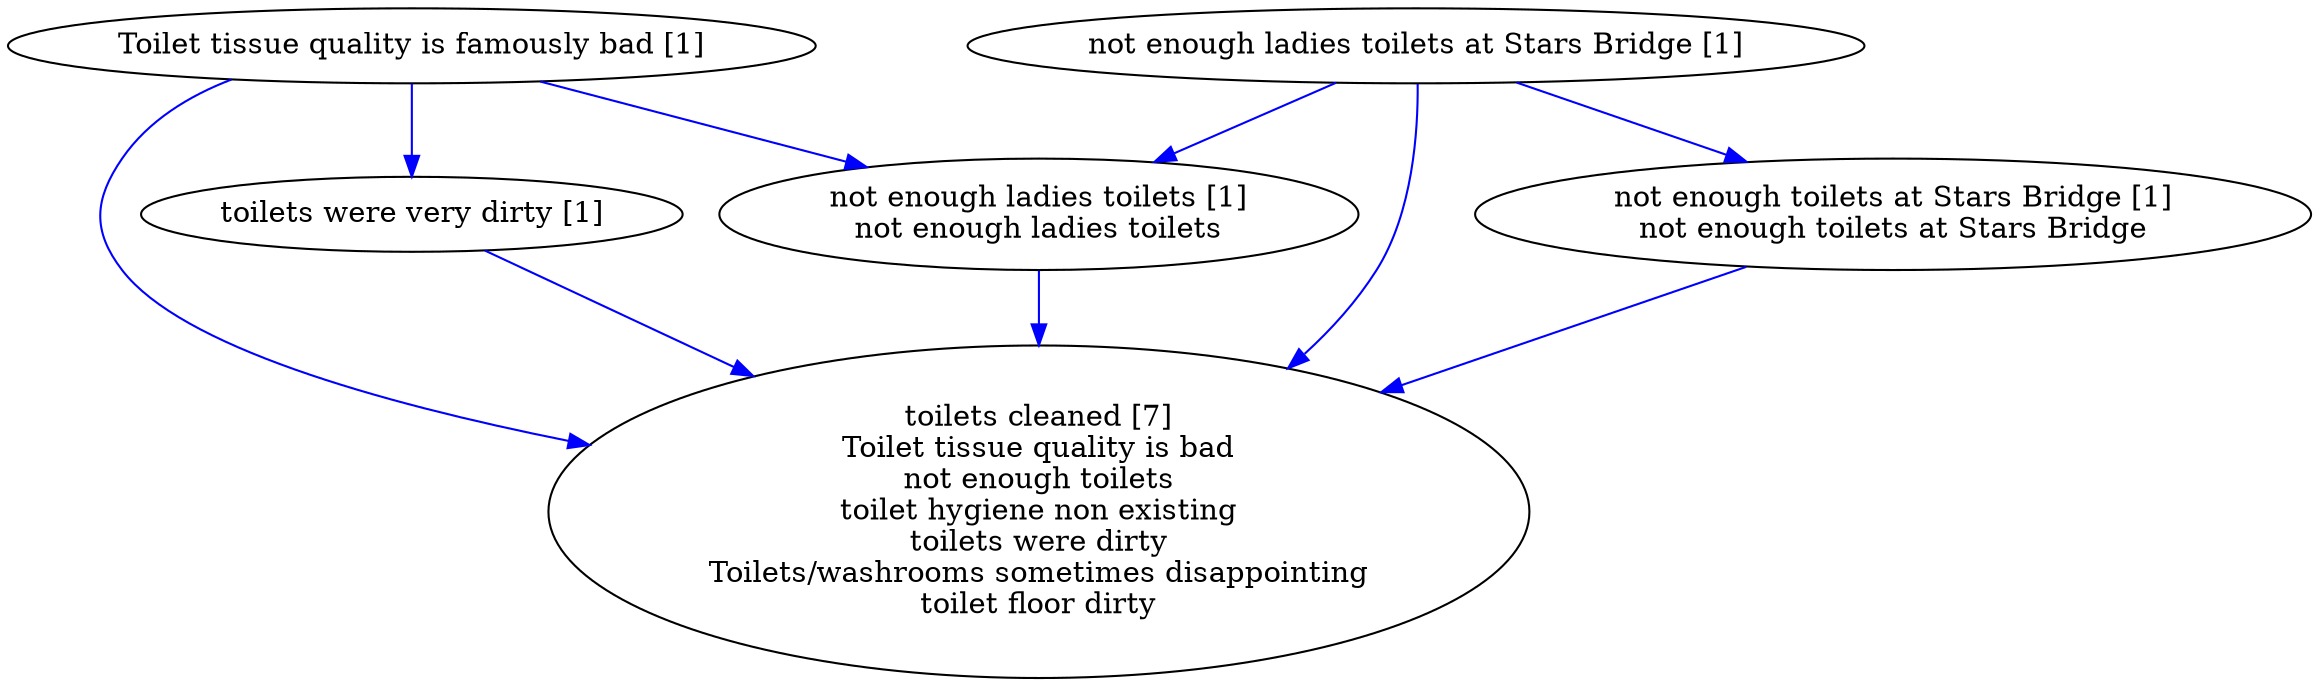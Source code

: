digraph collapsedGraph {
"toilets cleaned [7]\nToilet tissue quality is bad\nnot enough toilets\ntoilet hygiene non existing\ntoilets were dirty\nToilets/washrooms sometimes disappointing\ntoilet floor dirty""Toilet tissue quality is famously bad [1]""not enough ladies toilets at Stars Bridge [1]""not enough toilets at Stars Bridge [1]\nnot enough toilets at Stars Bridge""not enough ladies toilets [1]\nnot enough ladies toilets""toilets were very dirty [1]""Toilet tissue quality is famously bad [1]" -> "toilets cleaned [7]\nToilet tissue quality is bad\nnot enough toilets\ntoilet hygiene non existing\ntoilets were dirty\nToilets/washrooms sometimes disappointing\ntoilet floor dirty" [color=blue]
"not enough ladies toilets at Stars Bridge [1]" -> "not enough toilets at Stars Bridge [1]\nnot enough toilets at Stars Bridge" [color=blue]
"not enough ladies toilets at Stars Bridge [1]" -> "not enough ladies toilets [1]\nnot enough ladies toilets" [color=blue]
"Toilet tissue quality is famously bad [1]" -> "not enough ladies toilets [1]\nnot enough ladies toilets" [color=blue]
"not enough ladies toilets at Stars Bridge [1]" -> "toilets cleaned [7]\nToilet tissue quality is bad\nnot enough toilets\ntoilet hygiene non existing\ntoilets were dirty\nToilets/washrooms sometimes disappointing\ntoilet floor dirty" [color=blue]
"not enough toilets at Stars Bridge [1]\nnot enough toilets at Stars Bridge" -> "toilets cleaned [7]\nToilet tissue quality is bad\nnot enough toilets\ntoilet hygiene non existing\ntoilets were dirty\nToilets/washrooms sometimes disappointing\ntoilet floor dirty" [color=blue]
"not enough ladies toilets [1]\nnot enough ladies toilets" -> "toilets cleaned [7]\nToilet tissue quality is bad\nnot enough toilets\ntoilet hygiene non existing\ntoilets were dirty\nToilets/washrooms sometimes disappointing\ntoilet floor dirty" [color=blue]
"Toilet tissue quality is famously bad [1]" -> "toilets were very dirty [1]" [color=blue]
"toilets were very dirty [1]" -> "toilets cleaned [7]\nToilet tissue quality is bad\nnot enough toilets\ntoilet hygiene non existing\ntoilets were dirty\nToilets/washrooms sometimes disappointing\ntoilet floor dirty" [color=blue]
}